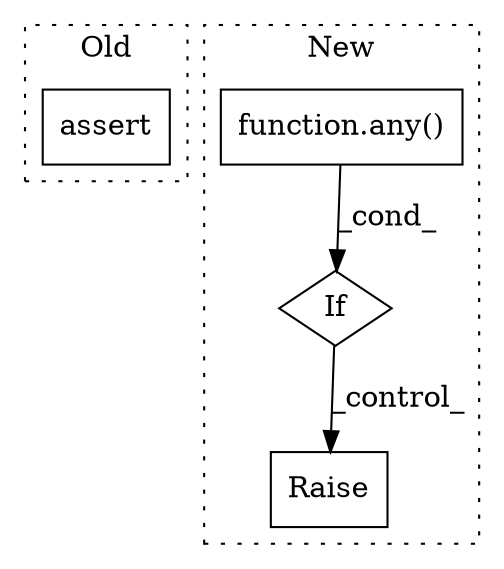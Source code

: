 digraph G {
subgraph cluster0 {
1 [label="assert" a="65" s="2852" l="7" shape="box"];
label = "Old";
style="dotted";
}
subgraph cluster1 {
2 [label="function.any()" a="75" s="2856,2886" l="4,1" shape="box"];
3 [label="If" a="96" s="2853" l="3" shape="diamond"];
4 [label="Raise" a="91" s="2901" l="6" shape="box"];
label = "New";
style="dotted";
}
2 -> 3 [label="_cond_"];
3 -> 4 [label="_control_"];
}